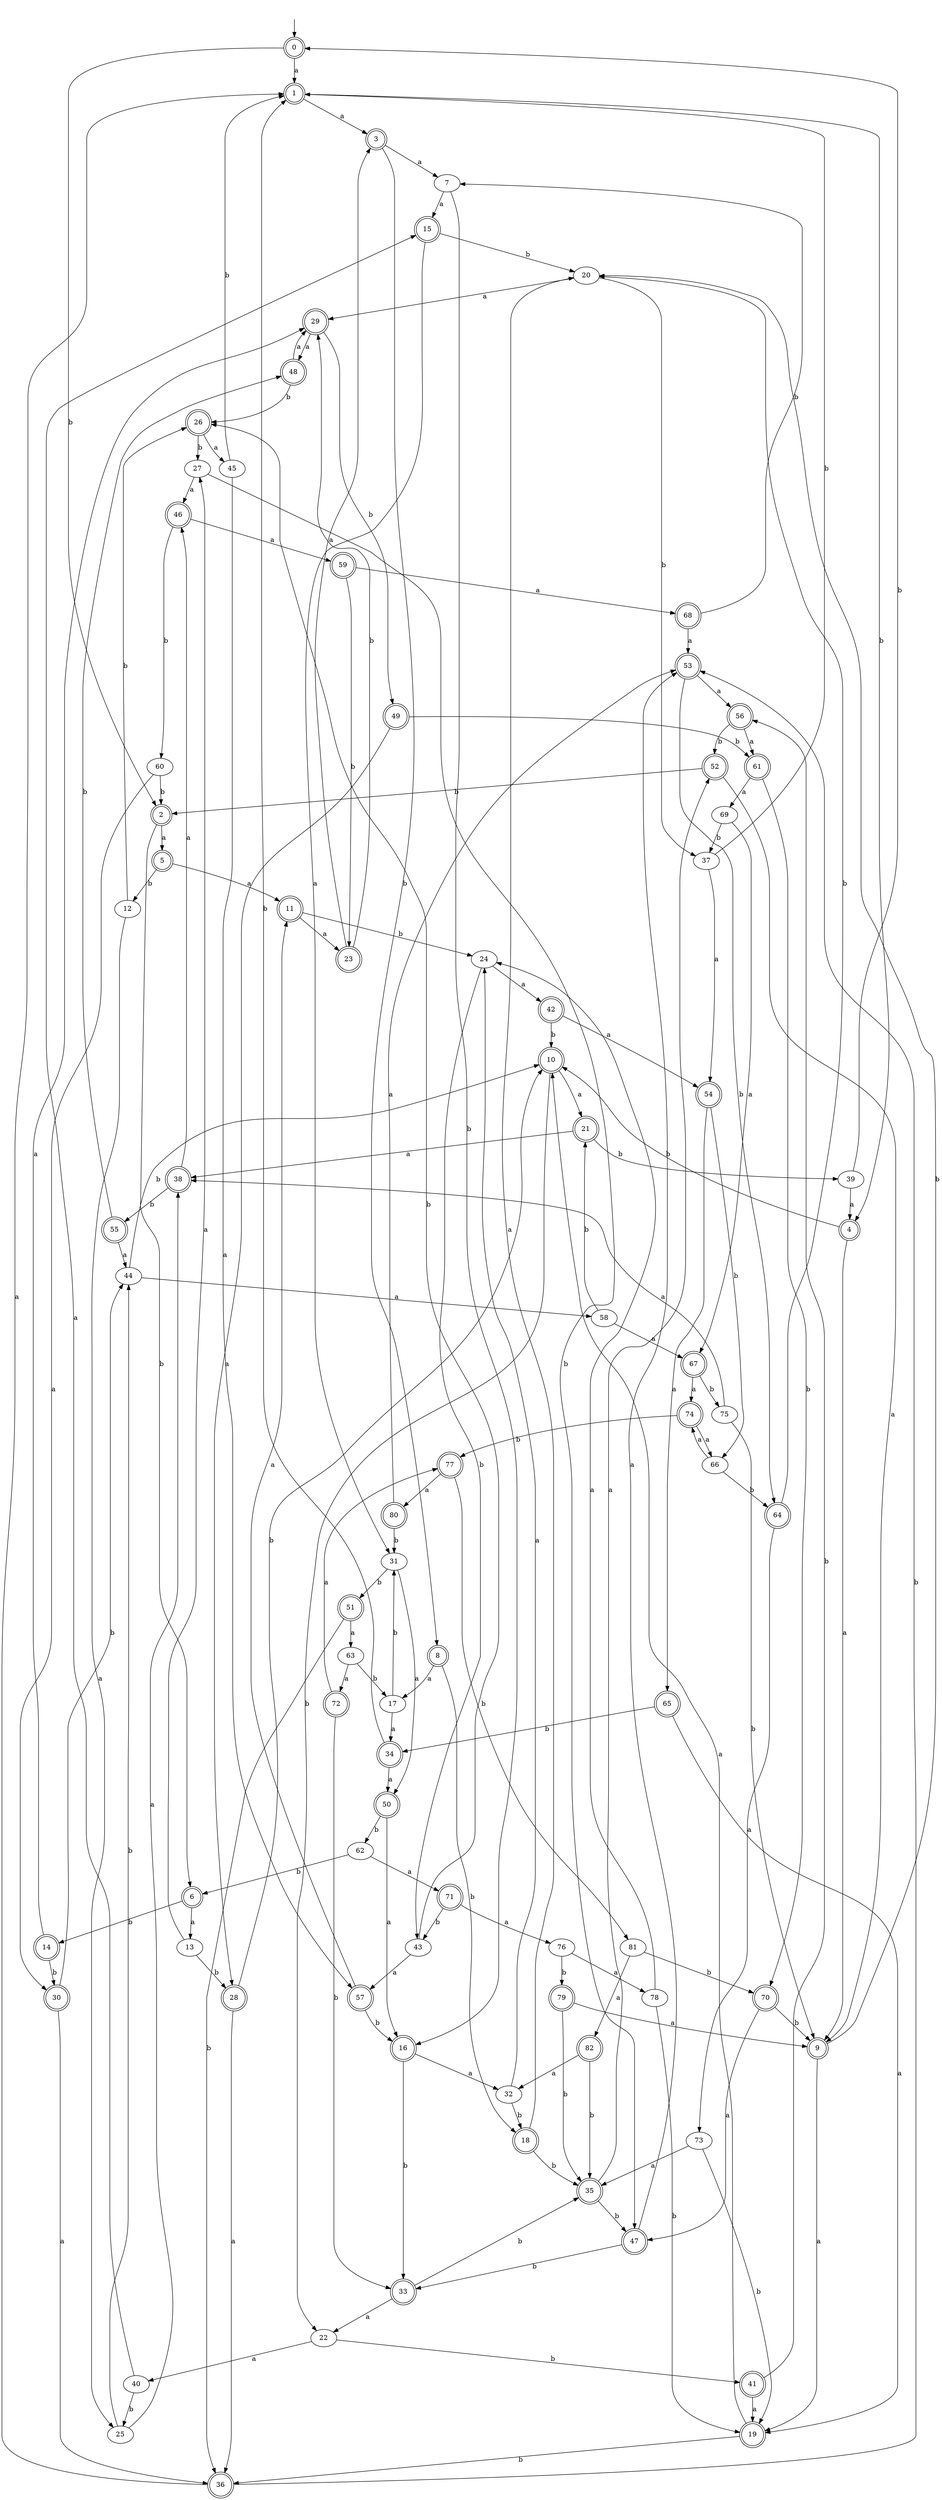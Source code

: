 digraph RandomDFA {
  __start0 [label="", shape=none];
  __start0 -> 0 [label=""];
  0 [shape=circle] [shape=doublecircle]
  0 -> 1 [label="a"]
  0 -> 2 [label="b"]
  1 [shape=doublecircle]
  1 -> 3 [label="a"]
  1 -> 4 [label="b"]
  2 [shape=doublecircle]
  2 -> 5 [label="a"]
  2 -> 6 [label="b"]
  3 [shape=doublecircle]
  3 -> 7 [label="a"]
  3 -> 8 [label="b"]
  4 [shape=doublecircle]
  4 -> 9 [label="a"]
  4 -> 10 [label="b"]
  5 [shape=doublecircle]
  5 -> 11 [label="a"]
  5 -> 12 [label="b"]
  6 [shape=doublecircle]
  6 -> 13 [label="a"]
  6 -> 14 [label="b"]
  7
  7 -> 15 [label="a"]
  7 -> 16 [label="b"]
  8 [shape=doublecircle]
  8 -> 17 [label="a"]
  8 -> 18 [label="b"]
  9 [shape=doublecircle]
  9 -> 19 [label="a"]
  9 -> 20 [label="b"]
  10 [shape=doublecircle]
  10 -> 21 [label="a"]
  10 -> 22 [label="b"]
  11 [shape=doublecircle]
  11 -> 23 [label="a"]
  11 -> 24 [label="b"]
  12
  12 -> 25 [label="a"]
  12 -> 26 [label="b"]
  13
  13 -> 27 [label="a"]
  13 -> 28 [label="b"]
  14 [shape=doublecircle]
  14 -> 29 [label="a"]
  14 -> 30 [label="b"]
  15 [shape=doublecircle]
  15 -> 31 [label="a"]
  15 -> 20 [label="b"]
  16 [shape=doublecircle]
  16 -> 32 [label="a"]
  16 -> 33 [label="b"]
  17
  17 -> 34 [label="a"]
  17 -> 31 [label="b"]
  18 [shape=doublecircle]
  18 -> 20 [label="a"]
  18 -> 35 [label="b"]
  19 [shape=doublecircle]
  19 -> 10 [label="a"]
  19 -> 36 [label="b"]
  20
  20 -> 29 [label="a"]
  20 -> 37 [label="b"]
  21 [shape=doublecircle]
  21 -> 38 [label="a"]
  21 -> 39 [label="b"]
  22
  22 -> 40 [label="a"]
  22 -> 41 [label="b"]
  23 [shape=doublecircle]
  23 -> 3 [label="a"]
  23 -> 29 [label="b"]
  24
  24 -> 42 [label="a"]
  24 -> 43 [label="b"]
  25
  25 -> 38 [label="a"]
  25 -> 44 [label="b"]
  26 [shape=doublecircle]
  26 -> 45 [label="a"]
  26 -> 27 [label="b"]
  27
  27 -> 46 [label="a"]
  27 -> 47 [label="b"]
  28 [shape=doublecircle]
  28 -> 36 [label="a"]
  28 -> 10 [label="b"]
  29 [shape=doublecircle]
  29 -> 48 [label="a"]
  29 -> 49 [label="b"]
  30 [shape=doublecircle]
  30 -> 36 [label="a"]
  30 -> 44 [label="b"]
  31
  31 -> 50 [label="a"]
  31 -> 51 [label="b"]
  32
  32 -> 24 [label="a"]
  32 -> 18 [label="b"]
  33 [shape=doublecircle]
  33 -> 22 [label="a"]
  33 -> 35 [label="b"]
  34 [shape=doublecircle]
  34 -> 50 [label="a"]
  34 -> 1 [label="b"]
  35 [shape=doublecircle]
  35 -> 52 [label="a"]
  35 -> 47 [label="b"]
  36 [shape=doublecircle]
  36 -> 1 [label="a"]
  36 -> 53 [label="b"]
  37
  37 -> 54 [label="a"]
  37 -> 1 [label="b"]
  38 [shape=doublecircle]
  38 -> 46 [label="a"]
  38 -> 55 [label="b"]
  39
  39 -> 4 [label="a"]
  39 -> 0 [label="b"]
  40
  40 -> 15 [label="a"]
  40 -> 25 [label="b"]
  41 [shape=doublecircle]
  41 -> 19 [label="a"]
  41 -> 56 [label="b"]
  42 [shape=doublecircle]
  42 -> 54 [label="a"]
  42 -> 10 [label="b"]
  43
  43 -> 57 [label="a"]
  43 -> 26 [label="b"]
  44
  44 -> 58 [label="a"]
  44 -> 10 [label="b"]
  45
  45 -> 57 [label="a"]
  45 -> 1 [label="b"]
  46 [shape=doublecircle]
  46 -> 59 [label="a"]
  46 -> 60 [label="b"]
  47 [shape=doublecircle]
  47 -> 53 [label="a"]
  47 -> 33 [label="b"]
  48 [shape=doublecircle]
  48 -> 29 [label="a"]
  48 -> 26 [label="b"]
  49 [shape=doublecircle]
  49 -> 28 [label="a"]
  49 -> 61 [label="b"]
  50 [shape=doublecircle]
  50 -> 16 [label="a"]
  50 -> 62 [label="b"]
  51 [shape=doublecircle]
  51 -> 63 [label="a"]
  51 -> 36 [label="b"]
  52 [shape=doublecircle]
  52 -> 9 [label="a"]
  52 -> 2 [label="b"]
  53 [shape=doublecircle]
  53 -> 56 [label="a"]
  53 -> 64 [label="b"]
  54 [shape=doublecircle]
  54 -> 65 [label="a"]
  54 -> 66 [label="b"]
  55 [shape=doublecircle]
  55 -> 44 [label="a"]
  55 -> 48 [label="b"]
  56 [shape=doublecircle]
  56 -> 61 [label="a"]
  56 -> 52 [label="b"]
  57 [shape=doublecircle]
  57 -> 11 [label="a"]
  57 -> 16 [label="b"]
  58
  58 -> 67 [label="a"]
  58 -> 21 [label="b"]
  59 [shape=doublecircle]
  59 -> 68 [label="a"]
  59 -> 23 [label="b"]
  60
  60 -> 30 [label="a"]
  60 -> 2 [label="b"]
  61 [shape=doublecircle]
  61 -> 69 [label="a"]
  61 -> 70 [label="b"]
  62
  62 -> 71 [label="a"]
  62 -> 6 [label="b"]
  63
  63 -> 72 [label="a"]
  63 -> 17 [label="b"]
  64 [shape=doublecircle]
  64 -> 73 [label="a"]
  64 -> 20 [label="b"]
  65 [shape=doublecircle]
  65 -> 19 [label="a"]
  65 -> 34 [label="b"]
  66
  66 -> 74 [label="a"]
  66 -> 64 [label="b"]
  67 [shape=doublecircle]
  67 -> 74 [label="a"]
  67 -> 75 [label="b"]
  68 [shape=doublecircle]
  68 -> 53 [label="a"]
  68 -> 7 [label="b"]
  69
  69 -> 67 [label="a"]
  69 -> 37 [label="b"]
  70 [shape=doublecircle]
  70 -> 47 [label="a"]
  70 -> 9 [label="b"]
  71 [shape=doublecircle]
  71 -> 76 [label="a"]
  71 -> 43 [label="b"]
  72 [shape=doublecircle]
  72 -> 77 [label="a"]
  72 -> 33 [label="b"]
  73
  73 -> 35 [label="a"]
  73 -> 19 [label="b"]
  74 [shape=doublecircle]
  74 -> 66 [label="a"]
  74 -> 77 [label="b"]
  75
  75 -> 38 [label="a"]
  75 -> 9 [label="b"]
  76
  76 -> 78 [label="a"]
  76 -> 79 [label="b"]
  77 [shape=doublecircle]
  77 -> 80 [label="a"]
  77 -> 81 [label="b"]
  78
  78 -> 24 [label="a"]
  78 -> 19 [label="b"]
  79 [shape=doublecircle]
  79 -> 9 [label="a"]
  79 -> 35 [label="b"]
  80 [shape=doublecircle]
  80 -> 53 [label="a"]
  80 -> 31 [label="b"]
  81
  81 -> 82 [label="a"]
  81 -> 70 [label="b"]
  82 [shape=doublecircle]
  82 -> 32 [label="a"]
  82 -> 35 [label="b"]
}
